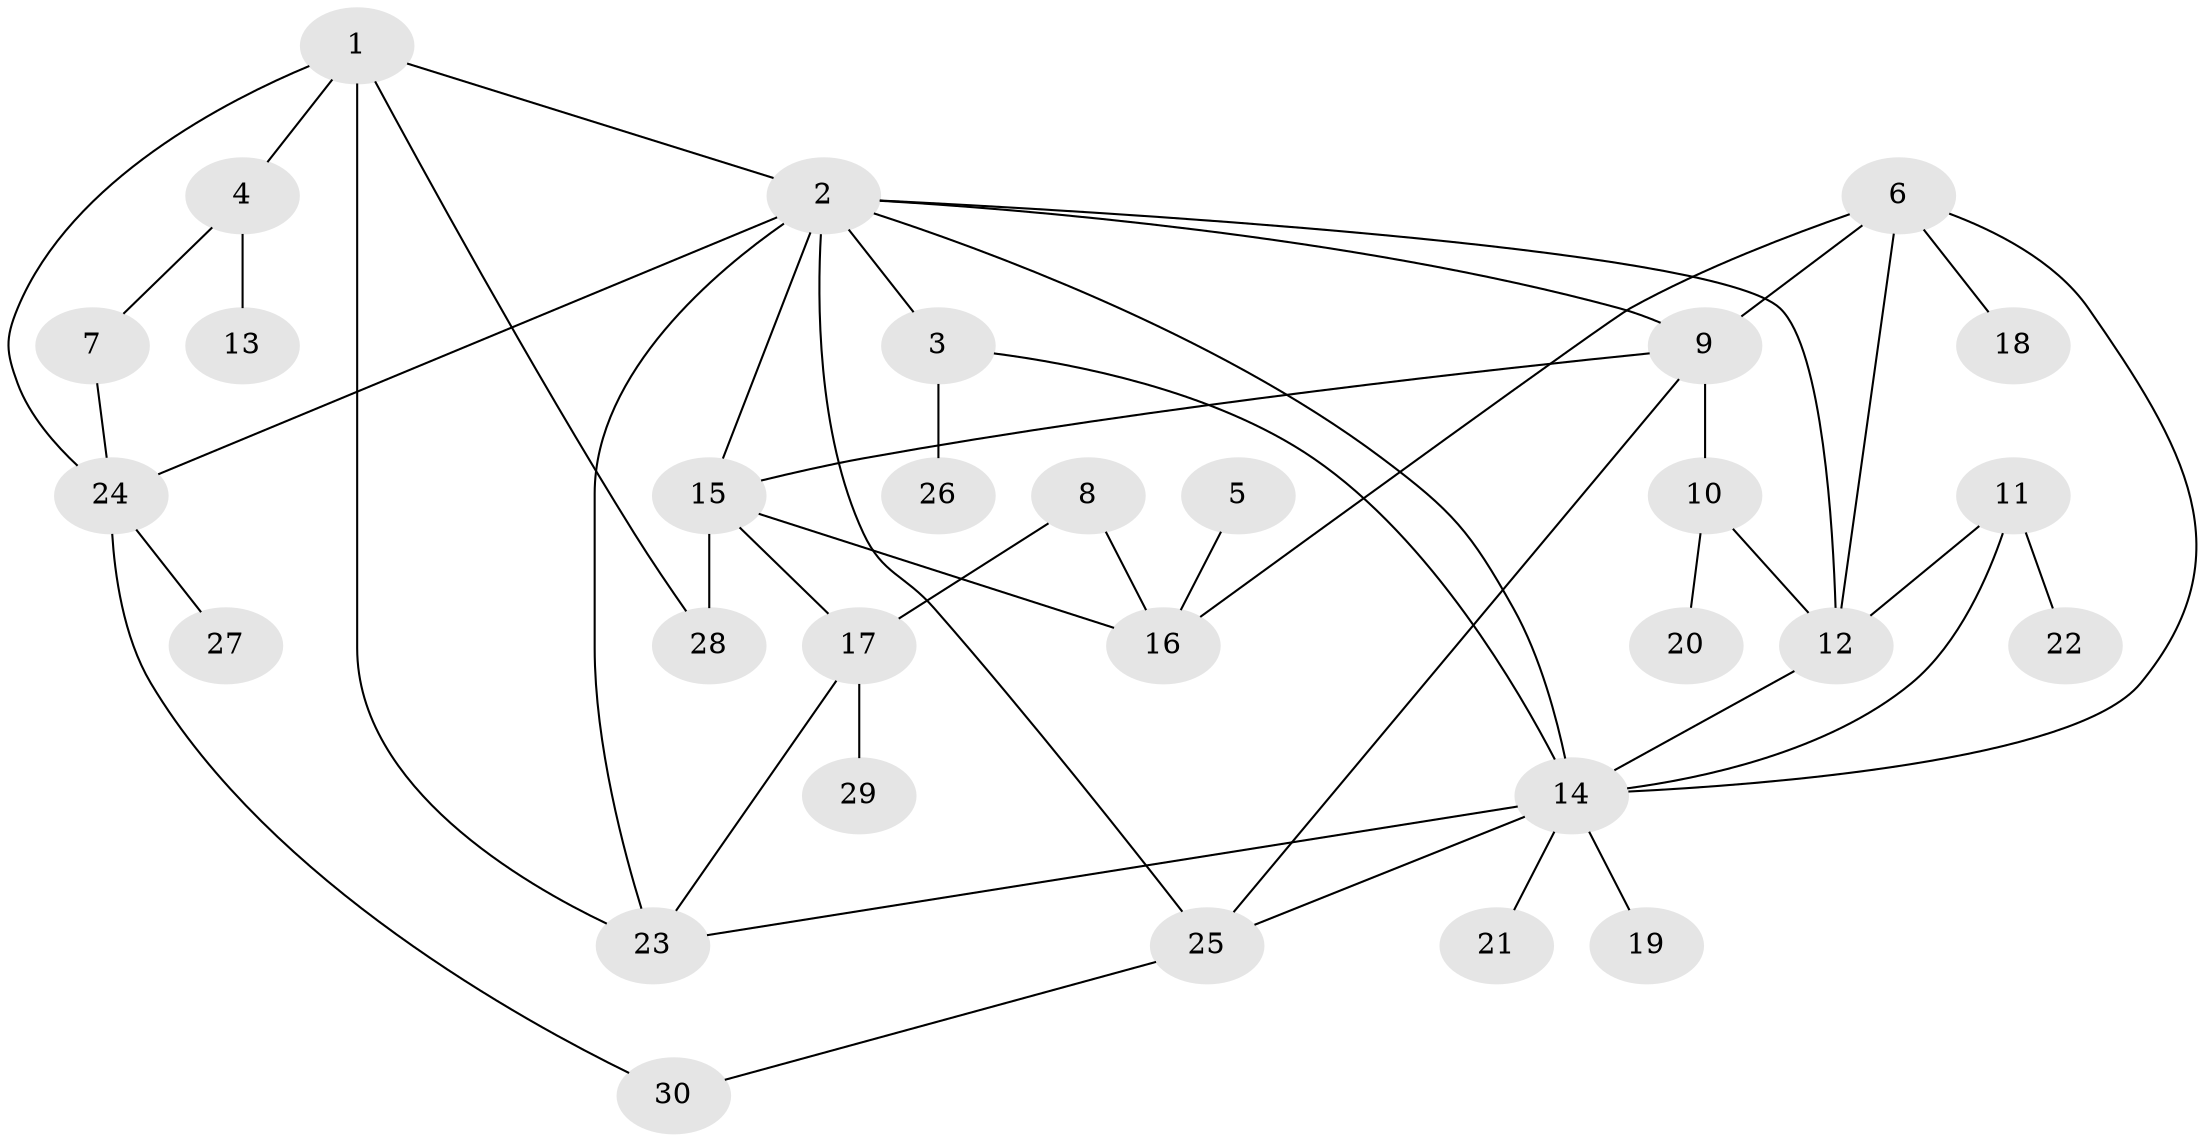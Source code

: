 // original degree distribution, {9: 0.016666666666666666, 6: 0.03333333333333333, 5: 0.06666666666666667, 2: 0.2833333333333333, 8: 0.016666666666666666, 4: 0.06666666666666667, 3: 0.21666666666666667, 1: 0.3}
// Generated by graph-tools (version 1.1) at 2025/36/03/04/25 23:36:03]
// undirected, 30 vertices, 47 edges
graph export_dot {
  node [color=gray90,style=filled];
  1;
  2;
  3;
  4;
  5;
  6;
  7;
  8;
  9;
  10;
  11;
  12;
  13;
  14;
  15;
  16;
  17;
  18;
  19;
  20;
  21;
  22;
  23;
  24;
  25;
  26;
  27;
  28;
  29;
  30;
  1 -- 2 [weight=1.0];
  1 -- 4 [weight=1.0];
  1 -- 23 [weight=1.0];
  1 -- 24 [weight=1.0];
  1 -- 28 [weight=1.0];
  2 -- 3 [weight=1.0];
  2 -- 9 [weight=1.0];
  2 -- 12 [weight=1.0];
  2 -- 14 [weight=1.0];
  2 -- 15 [weight=1.0];
  2 -- 23 [weight=1.0];
  2 -- 24 [weight=1.0];
  2 -- 25 [weight=1.0];
  3 -- 14 [weight=1.0];
  3 -- 26 [weight=1.0];
  4 -- 7 [weight=1.0];
  4 -- 13 [weight=1.0];
  5 -- 16 [weight=1.0];
  6 -- 9 [weight=1.0];
  6 -- 12 [weight=1.0];
  6 -- 14 [weight=1.0];
  6 -- 16 [weight=1.0];
  6 -- 18 [weight=1.0];
  7 -- 24 [weight=1.0];
  8 -- 16 [weight=1.0];
  8 -- 17 [weight=1.0];
  9 -- 10 [weight=1.0];
  9 -- 15 [weight=1.0];
  9 -- 25 [weight=1.0];
  10 -- 12 [weight=2.0];
  10 -- 20 [weight=1.0];
  11 -- 12 [weight=1.0];
  11 -- 14 [weight=1.0];
  11 -- 22 [weight=1.0];
  12 -- 14 [weight=1.0];
  14 -- 19 [weight=1.0];
  14 -- 21 [weight=1.0];
  14 -- 23 [weight=1.0];
  14 -- 25 [weight=1.0];
  15 -- 16 [weight=1.0];
  15 -- 17 [weight=1.0];
  15 -- 28 [weight=1.0];
  17 -- 23 [weight=1.0];
  17 -- 29 [weight=1.0];
  24 -- 27 [weight=1.0];
  24 -- 30 [weight=1.0];
  25 -- 30 [weight=1.0];
}
